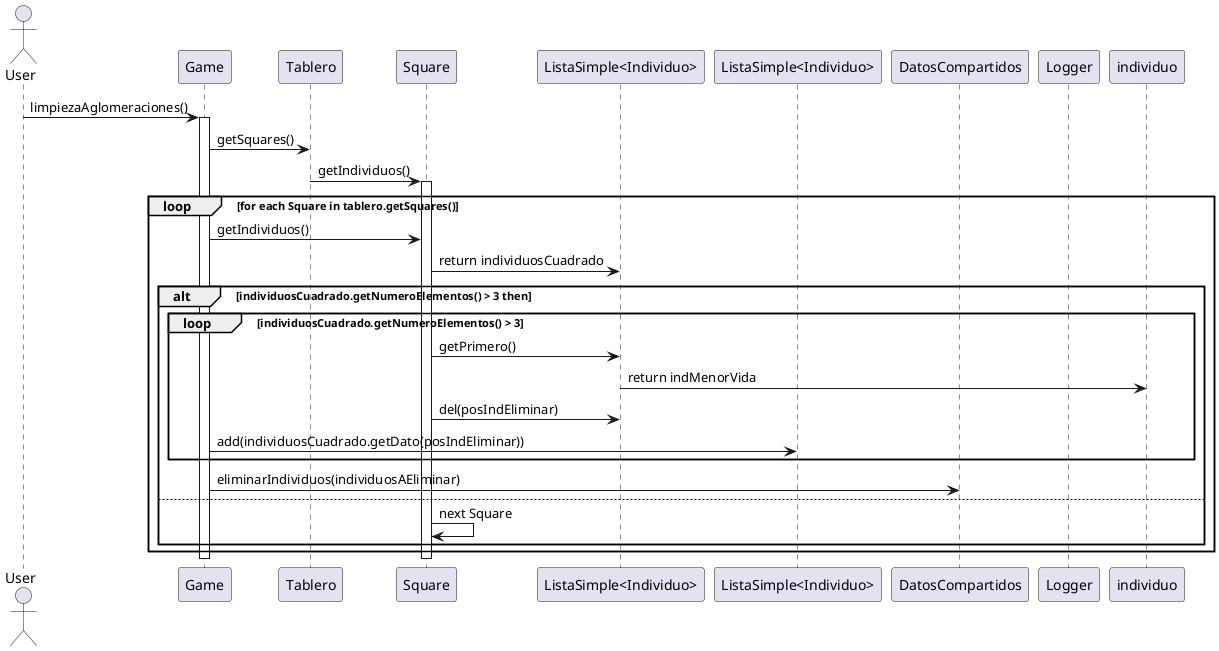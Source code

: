 @startuml
actor User
participant "Game" as game
participant "Tablero" as tablero
participant "Square" as square
participant "ListaSimple<Individuo>" as individuosCuadrado
participant "ListaSimple<Individuo>" as individuosAEliminar
participant "DatosCompartidos" as datosCompartidos
participant "Logger" as log

User -> game : limpiezaAglomeraciones()
activate game
game -> tablero : getSquares()
tablero -> square : getIndividuos()
activate square
loop for each Square in tablero.getSquares()
    game -> square : getIndividuos()
    square -> individuosCuadrado : return individuosCuadrado
    alt individuosCuadrado.getNumeroElementos() > 3 then
        loop individuosCuadrado.getNumeroElementos() > 3
            square -> individuosCuadrado : getPrimero()
            individuosCuadrado -> individuo : return indMenorVida
            square -> individuosCuadrado : del(posIndEliminar)
            game -> individuosAEliminar : add(individuosCuadrado.getDato(posIndEliminar))
        end
        game -> datosCompartidos : eliminarIndividuos(individuosAEliminar)
    else
        square -> square : next Square
    end
end
deactivate square
deactivate game
@enduml
